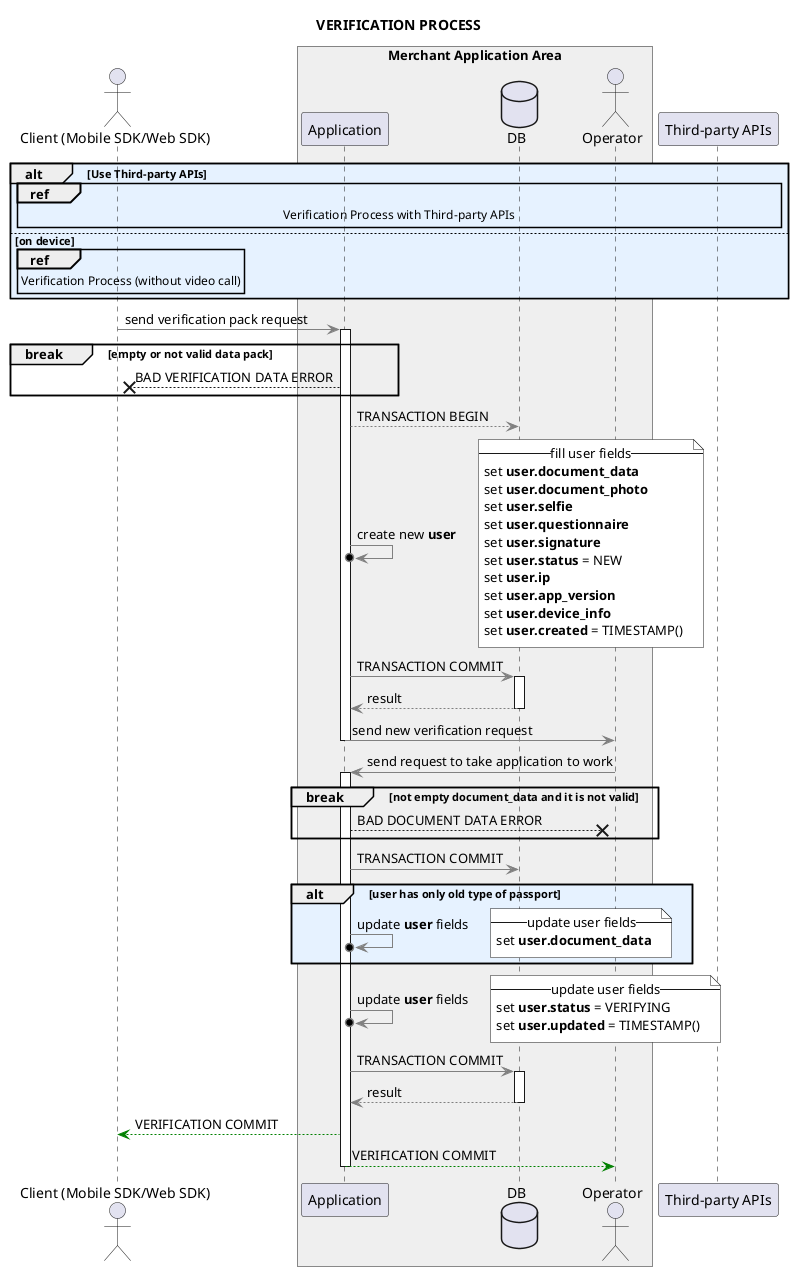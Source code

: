 @startuml
    title VERIFICATION PROCESS

    actor "Client (Mobile SDK/Web SDK)" as Client
    box "Merchant Application Area" #efefef
        participant "Application" as Server
        database "DB" as DB
        actor Operator
    end box
    participant "Third-party APIs" as API

    alt #e6f2ff Use Third-party APIs
        ref over Client, Server, API : Verification Process with Third-party APIs
    else on device
        ref over Client : Verification Process (without video call)
    end
    Client -[#gray]> Server : send verification pack request
    activate Server
	break empty or not valid data pack
    	Server --x Client : BAD VERIFICATION DATA ERROR
	end
	Server -[#gray]-> DB : TRANSACTION BEGIN
	Server -[#gray]>o Server : create new <b>user</b>
	note right #ffffff
    	--fill user fields--
    	set <b>user.document_data</b>
    	set <b>user.document_photo</b>
    	set <b>user.selfie</b>
    	set <b>user.questionnaire</b>
    	set <b>user.signature</b>
    	set <b>user.status</b> = NEW
    	set <b>user.ip</b>
    	set <b>user.app_version</b>
    	set <b>user.device_info</b>
    	set <b>user.created</b> = TIMESTAMP()
    end note
    Server -[#gray]> DB : TRANSACTION COMMIT
	activate DB
		DB -[#gray]-> Server : result
	deactivate DB
	Server -[#gray]> Operator : send new verification request
	deactivate Server
    Operator -[#gray]> Server : send request to take application to work
    activate Server
    break not empty document_data and it is not valid
        Server --x Operator : BAD DOCUMENT DATA ERROR
    end
    Server -[#gray]> DB : TRANSACTION COMMIT
    alt #e6f2ff user has only old type of passport
        Server -[#gray]>o Server : update <b>user</b> fields
        note right #ffffff
            --update user fields--
            set <b>user.document_data</b>
        end note
    end
    Server -[#gray]>o Server : update <b>user</b> fields
    note right #ffffff
    	--update user fields--
    	set <b>user.status</b> = VERIFYING
    	set <b>user.updated</b> = TIMESTAMP()
    end note
    Server -[#gray]> DB : TRANSACTION COMMIT
	activate DB
	DB -[#gray]-> Server : result
	deactivate DB
	Server -[#green]-> Client : VERIFICATION COMMIT
	Server -[#green]-> Operator : VERIFICATION COMMIT
	deactivate Server
@enduml